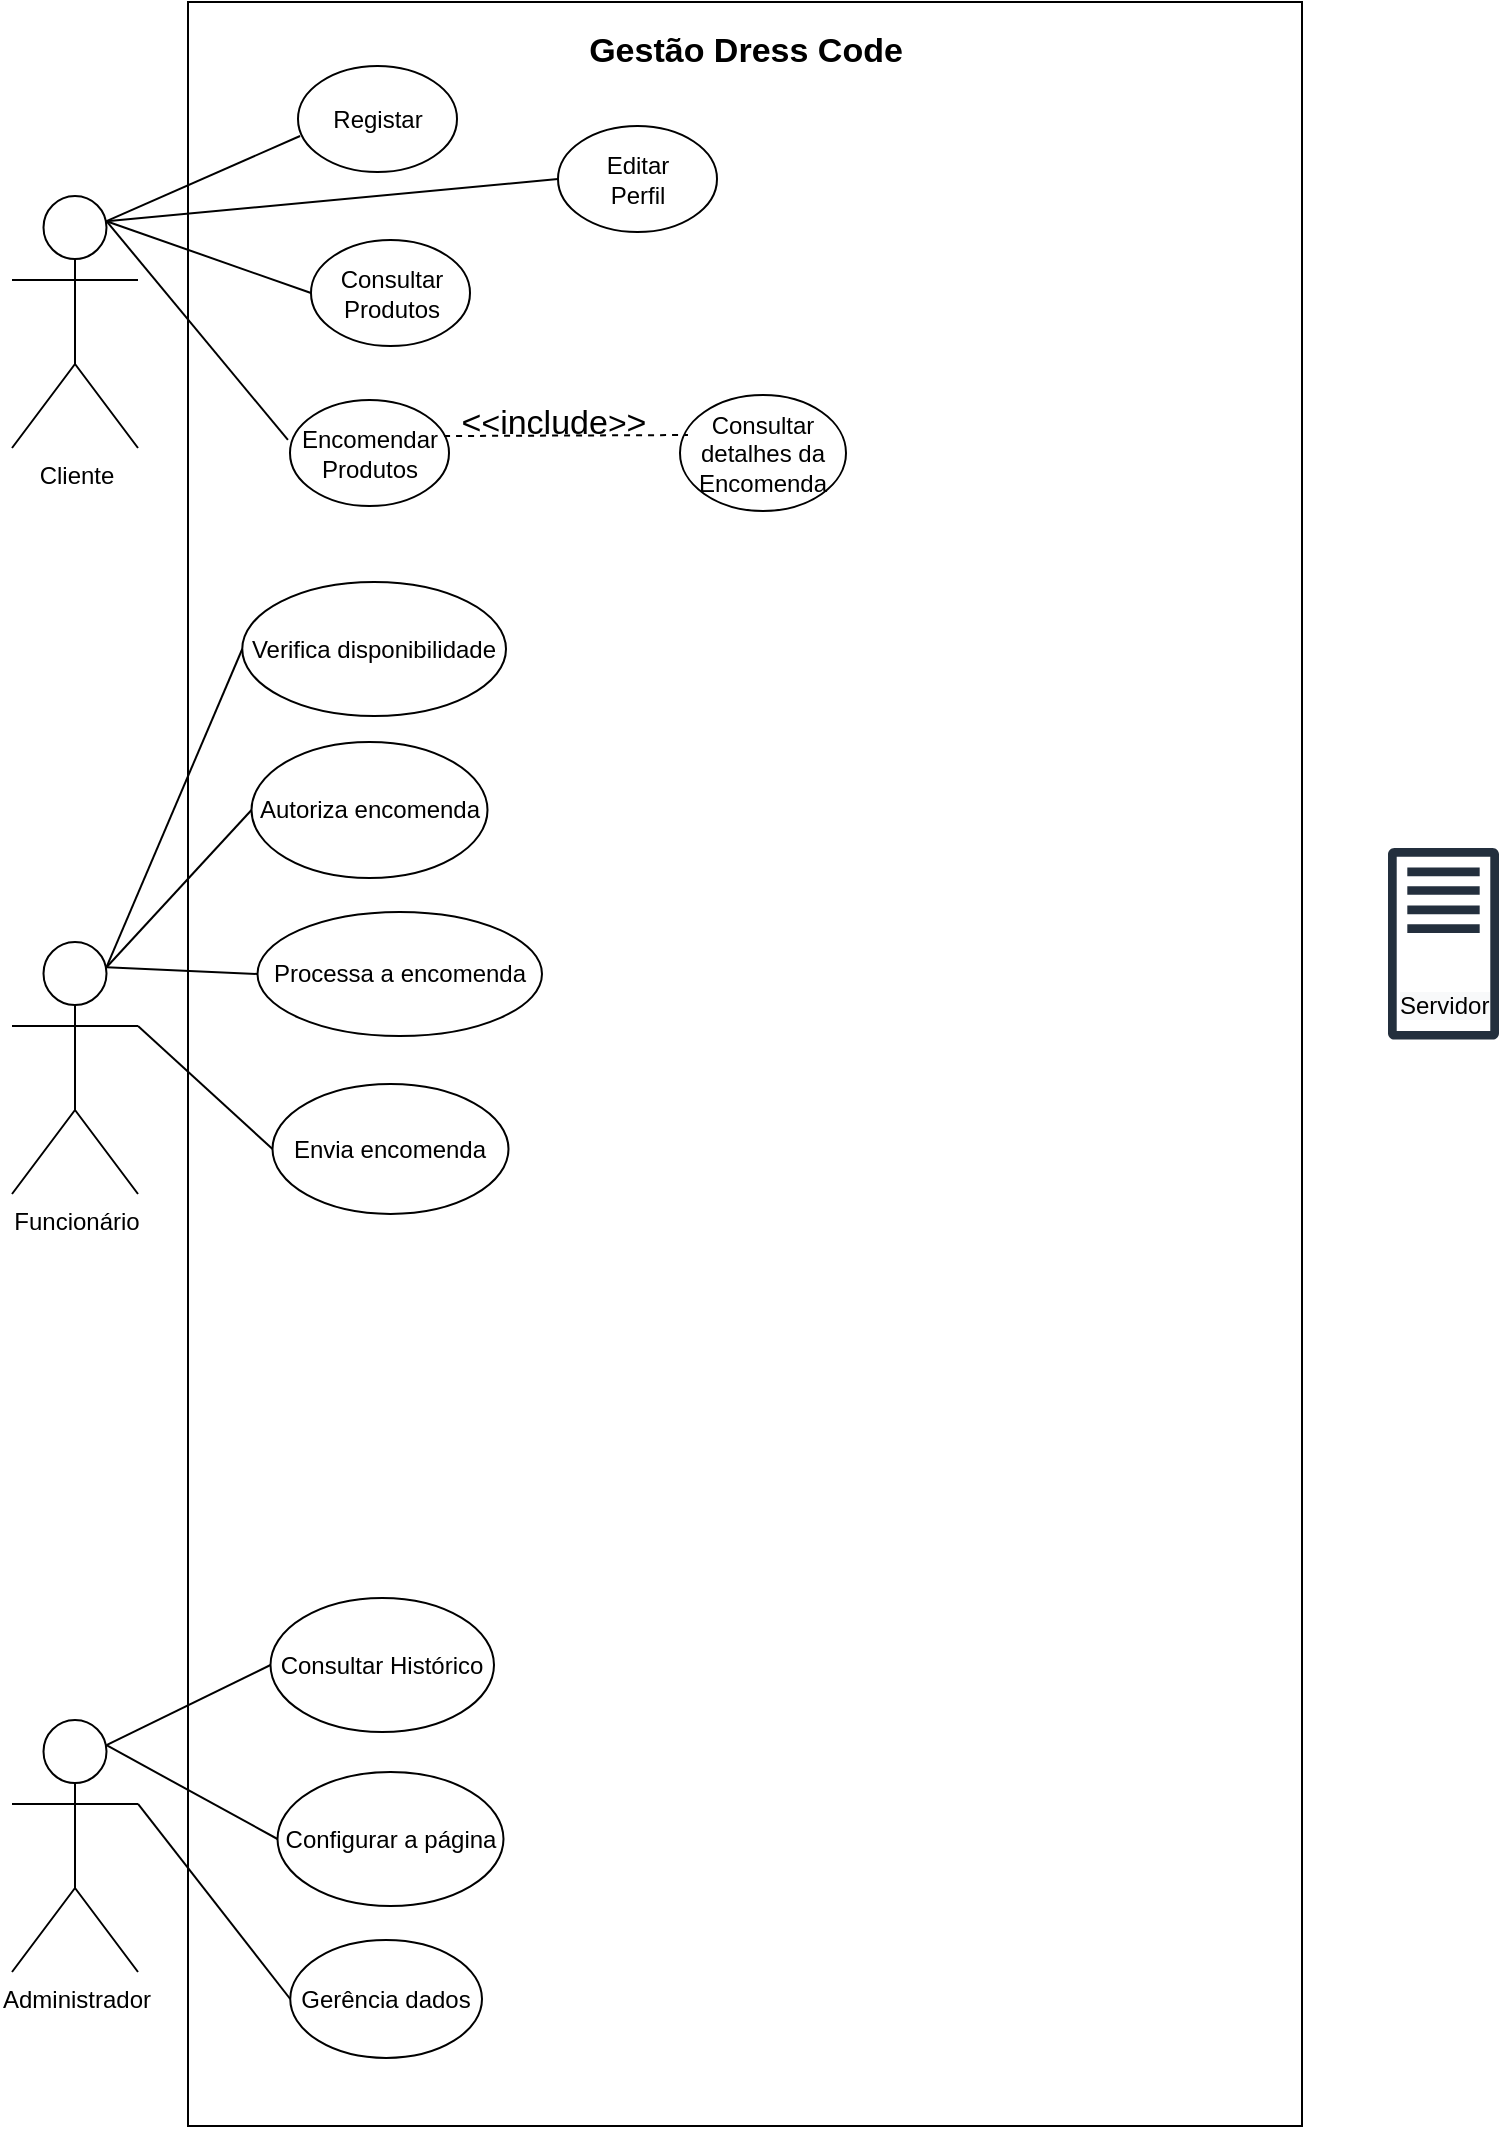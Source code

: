 <mxfile pages="2">
    <diagram id="ccOVwTJLni_B6k8jklq0" name="Casos de Uso">
        <mxGraphModel dx="863" dy="597" grid="0" gridSize="10" guides="1" tooltips="1" connect="1" arrows="1" fold="1" page="1" pageScale="1" pageWidth="827" pageHeight="1169" math="0" shadow="0">
            <root>
                <mxCell id="0"/>
                <mxCell id="1" parent="0"/>
                <mxCell id="IhjjagdQ4d-OvM7gtka2-1" value="" style="rounded=0;whiteSpace=wrap;html=1;" parent="1" vertex="1">
                    <mxGeometry x="135" y="26" width="557" height="1062" as="geometry"/>
                </mxCell>
                <mxCell id="IhjjagdQ4d-OvM7gtka2-2" value="Funcionário&lt;br&gt;" style="shape=umlActor;verticalLabelPosition=bottom;verticalAlign=top;html=1;outlineConnect=0;" parent="1" vertex="1">
                    <mxGeometry x="47" y="496" width="63" height="126" as="geometry"/>
                </mxCell>
                <mxCell id="IhjjagdQ4d-OvM7gtka2-3" value="Cliente" style="shape=umlActor;verticalLabelPosition=bottom;verticalAlign=top;html=1;outlineConnect=0;" parent="1" vertex="1">
                    <mxGeometry x="47" y="123" width="63" height="126" as="geometry"/>
                </mxCell>
                <mxCell id="IhjjagdQ4d-OvM7gtka2-4" value="Administrador&lt;br&gt;" style="shape=umlActor;verticalLabelPosition=bottom;verticalAlign=top;html=1;outlineConnect=0;" parent="1" vertex="1">
                    <mxGeometry x="47" y="885" width="63" height="126" as="geometry"/>
                </mxCell>
                <mxCell id="IhjjagdQ4d-OvM7gtka2-5" value="Registar" style="ellipse;whiteSpace=wrap;html=1;" parent="1" vertex="1">
                    <mxGeometry x="190" y="58" width="79.5" height="53" as="geometry"/>
                </mxCell>
                <mxCell id="IhjjagdQ4d-OvM7gtka2-6" value="" style="endArrow=none;html=1;rounded=0;exitX=0.75;exitY=0.1;exitDx=0;exitDy=0;exitPerimeter=0;entryX=0.013;entryY=0.66;entryDx=0;entryDy=0;entryPerimeter=0;" parent="1" source="IhjjagdQ4d-OvM7gtka2-3" target="IhjjagdQ4d-OvM7gtka2-5" edge="1">
                    <mxGeometry width="50" height="50" relative="1" as="geometry">
                        <mxPoint x="144" y="157" as="sourcePoint"/>
                        <mxPoint x="194" y="107" as="targetPoint"/>
                    </mxGeometry>
                </mxCell>
                <mxCell id="IhjjagdQ4d-OvM7gtka2-7" value="Encomendar&lt;br&gt;Produtos" style="ellipse;whiteSpace=wrap;html=1;" parent="1" vertex="1">
                    <mxGeometry x="186" y="225" width="79.5" height="53" as="geometry"/>
                </mxCell>
                <mxCell id="IhjjagdQ4d-OvM7gtka2-9" value="&lt;b style=&quot;line-height: 1.2&quot;&gt;&lt;font style=&quot;font-size: 17px&quot;&gt;Gestão Dress Code&lt;/font&gt;&lt;/b&gt;" style="text;html=1;strokeColor=none;fillColor=none;align=center;verticalAlign=middle;whiteSpace=wrap;rounded=0;" parent="1" vertex="1">
                    <mxGeometry x="334" y="36" width="160" height="30" as="geometry"/>
                </mxCell>
                <mxCell id="IhjjagdQ4d-OvM7gtka2-11" value="" style="endArrow=none;html=1;rounded=0;fontSize=17;exitX=0.75;exitY=0.1;exitDx=0;exitDy=0;exitPerimeter=0;entryX=-0.013;entryY=0.377;entryDx=0;entryDy=0;entryPerimeter=0;" parent="1" source="IhjjagdQ4d-OvM7gtka2-3" target="IhjjagdQ4d-OvM7gtka2-7" edge="1">
                    <mxGeometry width="50" height="50" relative="1" as="geometry">
                        <mxPoint x="144" y="222" as="sourcePoint"/>
                        <mxPoint x="194" y="172" as="targetPoint"/>
                    </mxGeometry>
                </mxCell>
                <mxCell id="IhjjagdQ4d-OvM7gtka2-12" value="Editar&lt;br&gt;Perfil" style="ellipse;whiteSpace=wrap;html=1;" parent="1" vertex="1">
                    <mxGeometry x="320" y="88" width="79.5" height="53" as="geometry"/>
                </mxCell>
                <mxCell id="IhjjagdQ4d-OvM7gtka2-13" value="" style="endArrow=none;html=1;rounded=0;fontSize=17;exitX=0.75;exitY=0.1;exitDx=0;exitDy=0;exitPerimeter=0;entryX=0;entryY=0.5;entryDx=0;entryDy=0;" parent="1" source="IhjjagdQ4d-OvM7gtka2-3" target="IhjjagdQ4d-OvM7gtka2-12" edge="1">
                    <mxGeometry width="50" height="50" relative="1" as="geometry">
                        <mxPoint x="270" y="163" as="sourcePoint"/>
                        <mxPoint x="320" y="113" as="targetPoint"/>
                    </mxGeometry>
                </mxCell>
                <mxCell id="IhjjagdQ4d-OvM7gtka2-14" value="Consultar detalhes da&lt;br&gt;Encomenda" style="ellipse;whiteSpace=wrap;html=1;" parent="1" vertex="1">
                    <mxGeometry x="381" y="222.5" width="83" height="58" as="geometry"/>
                </mxCell>
                <mxCell id="IhjjagdQ4d-OvM7gtka2-16" value="" style="endArrow=none;dashed=1;html=1;rounded=0;fontSize=17;entryX=0.048;entryY=0.345;entryDx=0;entryDy=0;entryPerimeter=0;exitX=0.969;exitY=0.34;exitDx=0;exitDy=0;exitPerimeter=0;" parent="1" source="IhjjagdQ4d-OvM7gtka2-7" target="IhjjagdQ4d-OvM7gtka2-14" edge="1">
                    <mxGeometry width="50" height="50" relative="1" as="geometry">
                        <mxPoint x="292" y="213" as="sourcePoint"/>
                        <mxPoint x="342" y="163" as="targetPoint"/>
                    </mxGeometry>
                </mxCell>
                <mxCell id="IhjjagdQ4d-OvM7gtka2-17" value="&amp;lt;&lt;font style=&quot;font-size: 16px&quot;&gt;&amp;lt;&lt;/font&gt;include&lt;font style=&quot;font-size: 16px&quot;&gt;&amp;gt;&lt;/font&gt;&amp;gt;" style="text;html=1;strokeColor=none;fillColor=none;align=center;verticalAlign=middle;whiteSpace=wrap;rounded=0;fontSize=17;rotation=0;" parent="1" vertex="1">
                    <mxGeometry x="276" y="225" width="84" height="23" as="geometry"/>
                </mxCell>
                <mxCell id="IhjjagdQ4d-OvM7gtka2-18" value="Consultar&lt;br&gt;Produtos" style="ellipse;whiteSpace=wrap;html=1;" parent="1" vertex="1">
                    <mxGeometry x="196.5" y="145" width="79.5" height="53" as="geometry"/>
                </mxCell>
                <mxCell id="IhjjagdQ4d-OvM7gtka2-19" value="" style="endArrow=none;html=1;rounded=0;fontSize=16;entryX=0;entryY=0.5;entryDx=0;entryDy=0;exitX=0.75;exitY=0.1;exitDx=0;exitDy=0;exitPerimeter=0;" parent="1" source="IhjjagdQ4d-OvM7gtka2-3" target="IhjjagdQ4d-OvM7gtka2-18" edge="1">
                    <mxGeometry width="50" height="50" relative="1" as="geometry">
                        <mxPoint x="128" y="198" as="sourcePoint"/>
                        <mxPoint x="178" y="148" as="targetPoint"/>
                    </mxGeometry>
                </mxCell>
                <mxCell id="IhjjagdQ4d-OvM7gtka2-21" value="&lt;span style=&quot;color: rgb(0 , 0 , 0) ; font-family: &amp;#34;helvetica&amp;#34; ; font-size: 12px ; font-style: normal ; font-weight: 400 ; letter-spacing: normal ; text-align: center ; text-indent: 0px ; text-transform: none ; word-spacing: 0px ; background-color: rgb(248 , 249 , 250) ; display: inline ; float: none&quot;&gt;Servidor&lt;/span&gt;" style="text;whiteSpace=wrap;html=1;fontSize=16;" parent="1" vertex="1">
                    <mxGeometry x="738.5" y="510" width="57" height="35" as="geometry"/>
                </mxCell>
                <mxCell id="IhjjagdQ4d-OvM7gtka2-22" value="" style="sketch=0;outlineConnect=0;fontColor=#232F3E;gradientColor=none;fillColor=#232F3D;strokeColor=none;dashed=0;verticalLabelPosition=bottom;verticalAlign=top;align=center;html=1;fontSize=12;fontStyle=0;aspect=fixed;pointerEvents=1;shape=mxgraph.aws4.traditional_server;" parent="1" vertex="1">
                    <mxGeometry x="735" y="448.8" width="55.5" height="96.2" as="geometry"/>
                </mxCell>
                <mxCell id="cnAyEao9ffWCqPPbkSO4-1" value="Consultar Histórico" style="ellipse;whiteSpace=wrap;html=1;" vertex="1" parent="1">
                    <mxGeometry x="176.25" y="824" width="111.75" height="67" as="geometry"/>
                </mxCell>
                <mxCell id="cnAyEao9ffWCqPPbkSO4-2" value="" style="endArrow=none;html=1;exitX=0.75;exitY=0.1;exitDx=0;exitDy=0;exitPerimeter=0;entryX=0;entryY=0.5;entryDx=0;entryDy=0;" edge="1" parent="1" source="IhjjagdQ4d-OvM7gtka2-4" target="cnAyEao9ffWCqPPbkSO4-1">
                    <mxGeometry width="50" height="50" relative="1" as="geometry">
                        <mxPoint x="409" y="1032" as="sourcePoint"/>
                        <mxPoint x="459" y="982" as="targetPoint"/>
                    </mxGeometry>
                </mxCell>
                <mxCell id="cnAyEao9ffWCqPPbkSO4-3" value="Configurar a página" style="ellipse;whiteSpace=wrap;html=1;" vertex="1" parent="1">
                    <mxGeometry x="179.75" y="911" width="113" height="67" as="geometry"/>
                </mxCell>
                <mxCell id="cnAyEao9ffWCqPPbkSO4-4" value="" style="endArrow=none;html=1;exitX=0.75;exitY=0.1;exitDx=0;exitDy=0;exitPerimeter=0;entryX=0;entryY=0.5;entryDx=0;entryDy=0;" edge="1" parent="1" source="IhjjagdQ4d-OvM7gtka2-4" target="cnAyEao9ffWCqPPbkSO4-3">
                    <mxGeometry width="50" height="50" relative="1" as="geometry">
                        <mxPoint x="409" y="1032" as="sourcePoint"/>
                        <mxPoint x="459" y="982" as="targetPoint"/>
                    </mxGeometry>
                </mxCell>
                <mxCell id="cnAyEao9ffWCqPPbkSO4-5" value="Gerência dados" style="ellipse;whiteSpace=wrap;html=1;" vertex="1" parent="1">
                    <mxGeometry x="186.12" y="995" width="95.88" height="59" as="geometry"/>
                </mxCell>
                <mxCell id="cnAyEao9ffWCqPPbkSO4-6" value="Verifica disponibilidade" style="ellipse;whiteSpace=wrap;html=1;" vertex="1" parent="1">
                    <mxGeometry x="162.13" y="316" width="131.87" height="67" as="geometry"/>
                </mxCell>
                <mxCell id="cnAyEao9ffWCqPPbkSO4-7" value="" style="endArrow=none;html=1;exitX=0.75;exitY=0.1;exitDx=0;exitDy=0;exitPerimeter=0;entryX=0;entryY=0.5;entryDx=0;entryDy=0;" edge="1" parent="1" source="IhjjagdQ4d-OvM7gtka2-2" target="cnAyEao9ffWCqPPbkSO4-6">
                    <mxGeometry width="50" height="50" relative="1" as="geometry">
                        <mxPoint x="409" y="393" as="sourcePoint"/>
                        <mxPoint x="459" y="343" as="targetPoint"/>
                    </mxGeometry>
                </mxCell>
                <mxCell id="cnAyEao9ffWCqPPbkSO4-8" value="" style="endArrow=none;html=1;exitX=1;exitY=0.333;exitDx=0;exitDy=0;exitPerimeter=0;entryX=0;entryY=0.5;entryDx=0;entryDy=0;" edge="1" parent="1" source="IhjjagdQ4d-OvM7gtka2-4" target="cnAyEao9ffWCqPPbkSO4-5">
                    <mxGeometry width="50" height="50" relative="1" as="geometry">
                        <mxPoint x="409" y="1025" as="sourcePoint"/>
                        <mxPoint x="459" y="975" as="targetPoint"/>
                    </mxGeometry>
                </mxCell>
                <mxCell id="cnAyEao9ffWCqPPbkSO4-9" value="Autoriza encomenda" style="ellipse;whiteSpace=wrap;html=1;" vertex="1" parent="1">
                    <mxGeometry x="166.75" y="396" width="118" height="68" as="geometry"/>
                </mxCell>
                <mxCell id="cnAyEao9ffWCqPPbkSO4-11" value="" style="endArrow=none;html=1;exitX=0.75;exitY=0.1;exitDx=0;exitDy=0;exitPerimeter=0;entryX=0;entryY=0.5;entryDx=0;entryDy=0;" edge="1" parent="1" source="IhjjagdQ4d-OvM7gtka2-2" target="cnAyEao9ffWCqPPbkSO4-9">
                    <mxGeometry width="50" height="50" relative="1" as="geometry">
                        <mxPoint x="409" y="498" as="sourcePoint"/>
                        <mxPoint x="459" y="448" as="targetPoint"/>
                    </mxGeometry>
                </mxCell>
                <mxCell id="cnAyEao9ffWCqPPbkSO4-12" value="Processa a encomenda" style="ellipse;whiteSpace=wrap;html=1;" vertex="1" parent="1">
                    <mxGeometry x="169.75" y="481" width="142.25" height="62" as="geometry"/>
                </mxCell>
                <mxCell id="cnAyEao9ffWCqPPbkSO4-13" value="" style="endArrow=none;html=1;exitX=0.75;exitY=0.1;exitDx=0;exitDy=0;exitPerimeter=0;entryX=0;entryY=0.5;entryDx=0;entryDy=0;" edge="1" parent="1" source="IhjjagdQ4d-OvM7gtka2-2" target="cnAyEao9ffWCqPPbkSO4-12">
                    <mxGeometry width="50" height="50" relative="1" as="geometry">
                        <mxPoint x="409" y="385" as="sourcePoint"/>
                        <mxPoint x="459" y="335" as="targetPoint"/>
                    </mxGeometry>
                </mxCell>
                <mxCell id="cnAyEao9ffWCqPPbkSO4-14" value="Envia encomenda" style="ellipse;whiteSpace=wrap;html=1;" vertex="1" parent="1">
                    <mxGeometry x="177.25" y="567" width="118" height="65" as="geometry"/>
                </mxCell>
                <mxCell id="cnAyEao9ffWCqPPbkSO4-15" value="" style="endArrow=none;html=1;exitX=1;exitY=0.333;exitDx=0;exitDy=0;exitPerimeter=0;entryX=0;entryY=0.5;entryDx=0;entryDy=0;" edge="1" parent="1" source="IhjjagdQ4d-OvM7gtka2-2" target="cnAyEao9ffWCqPPbkSO4-14">
                    <mxGeometry width="50" height="50" relative="1" as="geometry">
                        <mxPoint x="409" y="393" as="sourcePoint"/>
                        <mxPoint x="459" y="343" as="targetPoint"/>
                    </mxGeometry>
                </mxCell>
            </root>
        </mxGraphModel>
    </diagram>
</mxfile>
